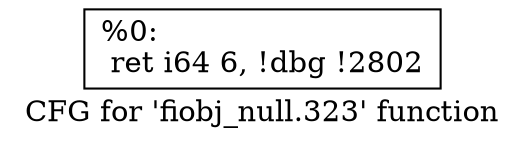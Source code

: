digraph "CFG for 'fiobj_null.323' function" {
	label="CFG for 'fiobj_null.323' function";

	Node0x5568521e5130 [shape=record,label="{%0:\l  ret i64 6, !dbg !2802\l}"];
}
